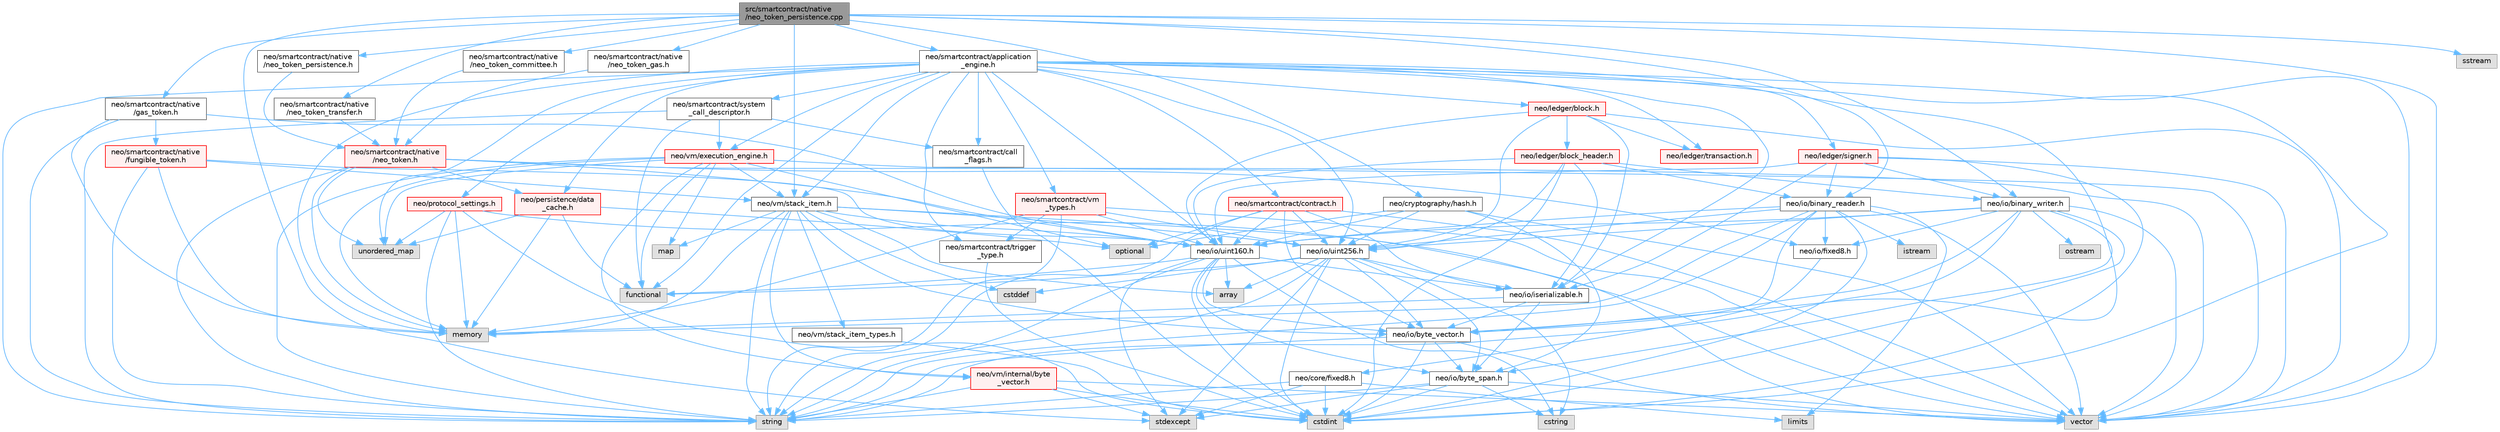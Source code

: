 digraph "src/smartcontract/native/neo_token_persistence.cpp"
{
 // LATEX_PDF_SIZE
  bgcolor="transparent";
  edge [fontname=Helvetica,fontsize=10,labelfontname=Helvetica,labelfontsize=10];
  node [fontname=Helvetica,fontsize=10,shape=box,height=0.2,width=0.4];
  Node1 [id="Node000001",label="src/smartcontract/native\l/neo_token_persistence.cpp",height=0.2,width=0.4,color="gray40", fillcolor="grey60", style="filled", fontcolor="black",tooltip=" "];
  Node1 -> Node2 [id="edge1_Node000001_Node000002",color="steelblue1",style="solid",tooltip=" "];
  Node2 [id="Node000002",label="neo/cryptography/hash.h",height=0.2,width=0.4,color="grey40", fillcolor="white", style="filled",URL="$hash_8h.html",tooltip=" "];
  Node2 -> Node3 [id="edge2_Node000002_Node000003",color="steelblue1",style="solid",tooltip=" "];
  Node3 [id="Node000003",label="neo/io/byte_span.h",height=0.2,width=0.4,color="grey40", fillcolor="white", style="filled",URL="$io_2byte__span_8h.html",tooltip=" "];
  Node3 -> Node4 [id="edge3_Node000003_Node000004",color="steelblue1",style="solid",tooltip=" "];
  Node4 [id="Node000004",label="cstdint",height=0.2,width=0.4,color="grey60", fillcolor="#E0E0E0", style="filled",tooltip=" "];
  Node3 -> Node5 [id="edge4_Node000003_Node000005",color="steelblue1",style="solid",tooltip=" "];
  Node5 [id="Node000005",label="cstring",height=0.2,width=0.4,color="grey60", fillcolor="#E0E0E0", style="filled",tooltip=" "];
  Node3 -> Node6 [id="edge5_Node000003_Node000006",color="steelblue1",style="solid",tooltip=" "];
  Node6 [id="Node000006",label="stdexcept",height=0.2,width=0.4,color="grey60", fillcolor="#E0E0E0", style="filled",tooltip=" "];
  Node3 -> Node7 [id="edge6_Node000003_Node000007",color="steelblue1",style="solid",tooltip=" "];
  Node7 [id="Node000007",label="string",height=0.2,width=0.4,color="grey60", fillcolor="#E0E0E0", style="filled",tooltip=" "];
  Node3 -> Node8 [id="edge7_Node000003_Node000008",color="steelblue1",style="solid",tooltip=" "];
  Node8 [id="Node000008",label="vector",height=0.2,width=0.4,color="grey60", fillcolor="#E0E0E0", style="filled",tooltip=" "];
  Node2 -> Node9 [id="edge8_Node000002_Node000009",color="steelblue1",style="solid",tooltip=" "];
  Node9 [id="Node000009",label="neo/io/uint160.h",height=0.2,width=0.4,color="grey40", fillcolor="white", style="filled",URL="$uint160_8h.html",tooltip=" "];
  Node9 -> Node3 [id="edge9_Node000009_Node000003",color="steelblue1",style="solid",tooltip=" "];
  Node9 -> Node10 [id="edge10_Node000009_Node000010",color="steelblue1",style="solid",tooltip=" "];
  Node10 [id="Node000010",label="neo/io/byte_vector.h",height=0.2,width=0.4,color="grey40", fillcolor="white", style="filled",URL="$io_2byte__vector_8h.html",tooltip=" "];
  Node10 -> Node3 [id="edge11_Node000010_Node000003",color="steelblue1",style="solid",tooltip=" "];
  Node10 -> Node4 [id="edge12_Node000010_Node000004",color="steelblue1",style="solid",tooltip=" "];
  Node10 -> Node7 [id="edge13_Node000010_Node000007",color="steelblue1",style="solid",tooltip=" "];
  Node10 -> Node8 [id="edge14_Node000010_Node000008",color="steelblue1",style="solid",tooltip=" "];
  Node9 -> Node11 [id="edge15_Node000009_Node000011",color="steelblue1",style="solid",tooltip=" "];
  Node11 [id="Node000011",label="neo/io/iserializable.h",height=0.2,width=0.4,color="grey40", fillcolor="white", style="filled",URL="$iserializable_8h.html",tooltip=" "];
  Node11 -> Node3 [id="edge16_Node000011_Node000003",color="steelblue1",style="solid",tooltip=" "];
  Node11 -> Node10 [id="edge17_Node000011_Node000010",color="steelblue1",style="solid",tooltip=" "];
  Node11 -> Node12 [id="edge18_Node000011_Node000012",color="steelblue1",style="solid",tooltip=" "];
  Node12 [id="Node000012",label="memory",height=0.2,width=0.4,color="grey60", fillcolor="#E0E0E0", style="filled",tooltip=" "];
  Node9 -> Node13 [id="edge19_Node000009_Node000013",color="steelblue1",style="solid",tooltip=" "];
  Node13 [id="Node000013",label="array",height=0.2,width=0.4,color="grey60", fillcolor="#E0E0E0", style="filled",tooltip=" "];
  Node9 -> Node4 [id="edge20_Node000009_Node000004",color="steelblue1",style="solid",tooltip=" "];
  Node9 -> Node5 [id="edge21_Node000009_Node000005",color="steelblue1",style="solid",tooltip=" "];
  Node9 -> Node14 [id="edge22_Node000009_Node000014",color="steelblue1",style="solid",tooltip=" "];
  Node14 [id="Node000014",label="functional",height=0.2,width=0.4,color="grey60", fillcolor="#E0E0E0", style="filled",tooltip=" "];
  Node9 -> Node6 [id="edge23_Node000009_Node000006",color="steelblue1",style="solid",tooltip=" "];
  Node9 -> Node7 [id="edge24_Node000009_Node000007",color="steelblue1",style="solid",tooltip=" "];
  Node2 -> Node15 [id="edge25_Node000002_Node000015",color="steelblue1",style="solid",tooltip=" "];
  Node15 [id="Node000015",label="neo/io/uint256.h",height=0.2,width=0.4,color="grey40", fillcolor="white", style="filled",URL="$uint256_8h.html",tooltip=" "];
  Node15 -> Node3 [id="edge26_Node000015_Node000003",color="steelblue1",style="solid",tooltip=" "];
  Node15 -> Node10 [id="edge27_Node000015_Node000010",color="steelblue1",style="solid",tooltip=" "];
  Node15 -> Node11 [id="edge28_Node000015_Node000011",color="steelblue1",style="solid",tooltip=" "];
  Node15 -> Node13 [id="edge29_Node000015_Node000013",color="steelblue1",style="solid",tooltip=" "];
  Node15 -> Node16 [id="edge30_Node000015_Node000016",color="steelblue1",style="solid",tooltip=" "];
  Node16 [id="Node000016",label="cstddef",height=0.2,width=0.4,color="grey60", fillcolor="#E0E0E0", style="filled",tooltip=" "];
  Node15 -> Node4 [id="edge31_Node000015_Node000004",color="steelblue1",style="solid",tooltip=" "];
  Node15 -> Node5 [id="edge32_Node000015_Node000005",color="steelblue1",style="solid",tooltip=" "];
  Node15 -> Node14 [id="edge33_Node000015_Node000014",color="steelblue1",style="solid",tooltip=" "];
  Node15 -> Node6 [id="edge34_Node000015_Node000006",color="steelblue1",style="solid",tooltip=" "];
  Node15 -> Node7 [id="edge35_Node000015_Node000007",color="steelblue1",style="solid",tooltip=" "];
  Node2 -> Node17 [id="edge36_Node000002_Node000017",color="steelblue1",style="solid",tooltip=" "];
  Node17 [id="Node000017",label="optional",height=0.2,width=0.4,color="grey60", fillcolor="#E0E0E0", style="filled",tooltip=" "];
  Node2 -> Node8 [id="edge37_Node000002_Node000008",color="steelblue1",style="solid",tooltip=" "];
  Node1 -> Node18 [id="edge38_Node000001_Node000018",color="steelblue1",style="solid",tooltip=" "];
  Node18 [id="Node000018",label="neo/io/binary_reader.h",height=0.2,width=0.4,color="grey40", fillcolor="white", style="filled",URL="$binary__reader_8h.html",tooltip=" "];
  Node18 -> Node10 [id="edge39_Node000018_Node000010",color="steelblue1",style="solid",tooltip=" "];
  Node18 -> Node19 [id="edge40_Node000018_Node000019",color="steelblue1",style="solid",tooltip=" "];
  Node19 [id="Node000019",label="neo/io/fixed8.h",height=0.2,width=0.4,color="grey40", fillcolor="white", style="filled",URL="$io_2fixed8_8h.html",tooltip=" "];
  Node19 -> Node20 [id="edge41_Node000019_Node000020",color="steelblue1",style="solid",tooltip=" "];
  Node20 [id="Node000020",label="neo/core/fixed8.h",height=0.2,width=0.4,color="grey40", fillcolor="white", style="filled",URL="$core_2fixed8_8h.html",tooltip=" "];
  Node20 -> Node4 [id="edge42_Node000020_Node000004",color="steelblue1",style="solid",tooltip=" "];
  Node20 -> Node21 [id="edge43_Node000020_Node000021",color="steelblue1",style="solid",tooltip=" "];
  Node21 [id="Node000021",label="limits",height=0.2,width=0.4,color="grey60", fillcolor="#E0E0E0", style="filled",tooltip=" "];
  Node20 -> Node6 [id="edge44_Node000020_Node000006",color="steelblue1",style="solid",tooltip=" "];
  Node20 -> Node7 [id="edge45_Node000020_Node000007",color="steelblue1",style="solid",tooltip=" "];
  Node18 -> Node9 [id="edge46_Node000018_Node000009",color="steelblue1",style="solid",tooltip=" "];
  Node18 -> Node15 [id="edge47_Node000018_Node000015",color="steelblue1",style="solid",tooltip=" "];
  Node18 -> Node4 [id="edge48_Node000018_Node000004",color="steelblue1",style="solid",tooltip=" "];
  Node18 -> Node22 [id="edge49_Node000018_Node000022",color="steelblue1",style="solid",tooltip=" "];
  Node22 [id="Node000022",label="istream",height=0.2,width=0.4,color="grey60", fillcolor="#E0E0E0", style="filled",tooltip=" "];
  Node18 -> Node21 [id="edge50_Node000018_Node000021",color="steelblue1",style="solid",tooltip=" "];
  Node18 -> Node12 [id="edge51_Node000018_Node000012",color="steelblue1",style="solid",tooltip=" "];
  Node18 -> Node7 [id="edge52_Node000018_Node000007",color="steelblue1",style="solid",tooltip=" "];
  Node18 -> Node8 [id="edge53_Node000018_Node000008",color="steelblue1",style="solid",tooltip=" "];
  Node1 -> Node23 [id="edge54_Node000001_Node000023",color="steelblue1",style="solid",tooltip=" "];
  Node23 [id="Node000023",label="neo/io/binary_writer.h",height=0.2,width=0.4,color="grey40", fillcolor="white", style="filled",URL="$binary__writer_8h.html",tooltip=" "];
  Node23 -> Node3 [id="edge55_Node000023_Node000003",color="steelblue1",style="solid",tooltip=" "];
  Node23 -> Node10 [id="edge56_Node000023_Node000010",color="steelblue1",style="solid",tooltip=" "];
  Node23 -> Node19 [id="edge57_Node000023_Node000019",color="steelblue1",style="solid",tooltip=" "];
  Node23 -> Node9 [id="edge58_Node000023_Node000009",color="steelblue1",style="solid",tooltip=" "];
  Node23 -> Node15 [id="edge59_Node000023_Node000015",color="steelblue1",style="solid",tooltip=" "];
  Node23 -> Node4 [id="edge60_Node000023_Node000004",color="steelblue1",style="solid",tooltip=" "];
  Node23 -> Node24 [id="edge61_Node000023_Node000024",color="steelblue1",style="solid",tooltip=" "];
  Node24 [id="Node000024",label="ostream",height=0.2,width=0.4,color="grey60", fillcolor="#E0E0E0", style="filled",tooltip=" "];
  Node23 -> Node7 [id="edge62_Node000023_Node000007",color="steelblue1",style="solid",tooltip=" "];
  Node23 -> Node8 [id="edge63_Node000023_Node000008",color="steelblue1",style="solid",tooltip=" "];
  Node1 -> Node25 [id="edge64_Node000001_Node000025",color="steelblue1",style="solid",tooltip=" "];
  Node25 [id="Node000025",label="neo/smartcontract/application\l_engine.h",height=0.2,width=0.4,color="grey40", fillcolor="white", style="filled",URL="$application__engine_8h.html",tooltip=" "];
  Node25 -> Node10 [id="edge65_Node000025_Node000010",color="steelblue1",style="solid",tooltip=" "];
  Node25 -> Node11 [id="edge66_Node000025_Node000011",color="steelblue1",style="solid",tooltip=" "];
  Node25 -> Node9 [id="edge67_Node000025_Node000009",color="steelblue1",style="solid",tooltip=" "];
  Node25 -> Node15 [id="edge68_Node000025_Node000015",color="steelblue1",style="solid",tooltip=" "];
  Node25 -> Node26 [id="edge69_Node000025_Node000026",color="steelblue1",style="solid",tooltip=" "];
  Node26 [id="Node000026",label="neo/ledger/block.h",height=0.2,width=0.4,color="red", fillcolor="#FFF0F0", style="filled",URL="$ledger_2block_8h.html",tooltip=" "];
  Node26 -> Node11 [id="edge70_Node000026_Node000011",color="steelblue1",style="solid",tooltip=" "];
  Node26 -> Node9 [id="edge71_Node000026_Node000009",color="steelblue1",style="solid",tooltip=" "];
  Node26 -> Node15 [id="edge72_Node000026_Node000015",color="steelblue1",style="solid",tooltip=" "];
  Node26 -> Node27 [id="edge73_Node000026_Node000027",color="steelblue1",style="solid",tooltip=" "];
  Node27 [id="Node000027",label="neo/ledger/block_header.h",height=0.2,width=0.4,color="red", fillcolor="#FFF0F0", style="filled",URL="$block__header_8h.html",tooltip=" "];
  Node27 -> Node18 [id="edge74_Node000027_Node000018",color="steelblue1",style="solid",tooltip=" "];
  Node27 -> Node23 [id="edge75_Node000027_Node000023",color="steelblue1",style="solid",tooltip=" "];
  Node27 -> Node11 [id="edge76_Node000027_Node000011",color="steelblue1",style="solid",tooltip=" "];
  Node27 -> Node9 [id="edge77_Node000027_Node000009",color="steelblue1",style="solid",tooltip=" "];
  Node27 -> Node15 [id="edge78_Node000027_Node000015",color="steelblue1",style="solid",tooltip=" "];
  Node27 -> Node4 [id="edge79_Node000027_Node000004",color="steelblue1",style="solid",tooltip=" "];
  Node26 -> Node53 [id="edge80_Node000026_Node000053",color="steelblue1",style="solid",tooltip=" "];
  Node53 [id="Node000053",label="neo/ledger/transaction.h",height=0.2,width=0.4,color="red", fillcolor="#FFF0F0", style="filled",URL="$ledger_2transaction_8h.html",tooltip=" "];
  Node26 -> Node8 [id="edge81_Node000026_Node000008",color="steelblue1",style="solid",tooltip=" "];
  Node25 -> Node57 [id="edge82_Node000025_Node000057",color="steelblue1",style="solid",tooltip=" "];
  Node57 [id="Node000057",label="neo/ledger/signer.h",height=0.2,width=0.4,color="red", fillcolor="#FFF0F0", style="filled",URL="$signer_8h.html",tooltip=" "];
  Node57 -> Node18 [id="edge83_Node000057_Node000018",color="steelblue1",style="solid",tooltip=" "];
  Node57 -> Node23 [id="edge84_Node000057_Node000023",color="steelblue1",style="solid",tooltip=" "];
  Node57 -> Node11 [id="edge85_Node000057_Node000011",color="steelblue1",style="solid",tooltip=" "];
  Node57 -> Node9 [id="edge86_Node000057_Node000009",color="steelblue1",style="solid",tooltip=" "];
  Node57 -> Node4 [id="edge87_Node000057_Node000004",color="steelblue1",style="solid",tooltip=" "];
  Node57 -> Node8 [id="edge88_Node000057_Node000008",color="steelblue1",style="solid",tooltip=" "];
  Node25 -> Node53 [id="edge89_Node000025_Node000053",color="steelblue1",style="solid",tooltip=" "];
  Node25 -> Node68 [id="edge90_Node000025_Node000068",color="steelblue1",style="solid",tooltip=" "];
  Node68 [id="Node000068",label="neo/persistence/data\l_cache.h",height=0.2,width=0.4,color="red", fillcolor="#FFF0F0", style="filled",URL="$data__cache_8h.html",tooltip=" "];
  Node68 -> Node14 [id="edge91_Node000068_Node000014",color="steelblue1",style="solid",tooltip=" "];
  Node68 -> Node12 [id="edge92_Node000068_Node000012",color="steelblue1",style="solid",tooltip=" "];
  Node68 -> Node17 [id="edge93_Node000068_Node000017",color="steelblue1",style="solid",tooltip=" "];
  Node68 -> Node39 [id="edge94_Node000068_Node000039",color="steelblue1",style="solid",tooltip=" "];
  Node39 [id="Node000039",label="unordered_map",height=0.2,width=0.4,color="grey60", fillcolor="#E0E0E0", style="filled",tooltip=" "];
  Node25 -> Node80 [id="edge95_Node000025_Node000080",color="steelblue1",style="solid",tooltip=" "];
  Node80 [id="Node000080",label="neo/protocol_settings.h",height=0.2,width=0.4,color="red", fillcolor="#FFF0F0", style="filled",URL="$protocol__settings_8h.html",tooltip=" "];
  Node80 -> Node4 [id="edge96_Node000080_Node000004",color="steelblue1",style="solid",tooltip=" "];
  Node80 -> Node12 [id="edge97_Node000080_Node000012",color="steelblue1",style="solid",tooltip=" "];
  Node80 -> Node7 [id="edge98_Node000080_Node000007",color="steelblue1",style="solid",tooltip=" "];
  Node80 -> Node39 [id="edge99_Node000080_Node000039",color="steelblue1",style="solid",tooltip=" "];
  Node80 -> Node8 [id="edge100_Node000080_Node000008",color="steelblue1",style="solid",tooltip=" "];
  Node25 -> Node82 [id="edge101_Node000025_Node000082",color="steelblue1",style="solid",tooltip=" "];
  Node82 [id="Node000082",label="neo/smartcontract/call\l_flags.h",height=0.2,width=0.4,color="grey40", fillcolor="white", style="filled",URL="$call__flags_8h.html",tooltip=" "];
  Node82 -> Node4 [id="edge102_Node000082_Node000004",color="steelblue1",style="solid",tooltip=" "];
  Node25 -> Node83 [id="edge103_Node000025_Node000083",color="steelblue1",style="solid",tooltip=" "];
  Node83 [id="Node000083",label="neo/smartcontract/contract.h",height=0.2,width=0.4,color="red", fillcolor="#FFF0F0", style="filled",URL="$contract_8h.html",tooltip=" "];
  Node83 -> Node10 [id="edge104_Node000083_Node000010",color="steelblue1",style="solid",tooltip=" "];
  Node83 -> Node11 [id="edge105_Node000083_Node000011",color="steelblue1",style="solid",tooltip=" "];
  Node83 -> Node9 [id="edge106_Node000083_Node000009",color="steelblue1",style="solid",tooltip=" "];
  Node83 -> Node15 [id="edge107_Node000083_Node000015",color="steelblue1",style="solid",tooltip=" "];
  Node83 -> Node17 [id="edge108_Node000083_Node000017",color="steelblue1",style="solid",tooltip=" "];
  Node83 -> Node7 [id="edge109_Node000083_Node000007",color="steelblue1",style="solid",tooltip=" "];
  Node83 -> Node8 [id="edge110_Node000083_Node000008",color="steelblue1",style="solid",tooltip=" "];
  Node25 -> Node84 [id="edge111_Node000025_Node000084",color="steelblue1",style="solid",tooltip=" "];
  Node84 [id="Node000084",label="neo/smartcontract/system\l_call_descriptor.h",height=0.2,width=0.4,color="grey40", fillcolor="white", style="filled",URL="$system__call__descriptor_8h.html",tooltip=" "];
  Node84 -> Node82 [id="edge112_Node000084_Node000082",color="steelblue1",style="solid",tooltip=" "];
  Node84 -> Node85 [id="edge113_Node000084_Node000085",color="steelblue1",style="solid",tooltip=" "];
  Node85 [id="Node000085",label="neo/vm/execution_engine.h",height=0.2,width=0.4,color="red", fillcolor="#FFF0F0", style="filled",URL="$execution__engine_8h.html",tooltip=" "];
  Node85 -> Node72 [id="edge114_Node000085_Node000072",color="steelblue1",style="solid",tooltip=" "];
  Node72 [id="Node000072",label="neo/vm/internal/byte\l_vector.h",height=0.2,width=0.4,color="red", fillcolor="#FFF0F0", style="filled",URL="$vm_2internal_2byte__vector_8h.html",tooltip=" "];
  Node72 -> Node4 [id="edge115_Node000072_Node000004",color="steelblue1",style="solid",tooltip=" "];
  Node72 -> Node6 [id="edge116_Node000072_Node000006",color="steelblue1",style="solid",tooltip=" "];
  Node72 -> Node7 [id="edge117_Node000072_Node000007",color="steelblue1",style="solid",tooltip=" "];
  Node72 -> Node8 [id="edge118_Node000072_Node000008",color="steelblue1",style="solid",tooltip=" "];
  Node85 -> Node71 [id="edge119_Node000085_Node000071",color="steelblue1",style="solid",tooltip=" "];
  Node71 [id="Node000071",label="neo/vm/stack_item.h",height=0.2,width=0.4,color="grey40", fillcolor="white", style="filled",URL="$stack__item_8h.html",tooltip=" "];
  Node71 -> Node10 [id="edge120_Node000071_Node000010",color="steelblue1",style="solid",tooltip=" "];
  Node71 -> Node9 [id="edge121_Node000071_Node000009",color="steelblue1",style="solid",tooltip=" "];
  Node71 -> Node15 [id="edge122_Node000071_Node000015",color="steelblue1",style="solid",tooltip=" "];
  Node71 -> Node72 [id="edge123_Node000071_Node000072",color="steelblue1",style="solid",tooltip=" "];
  Node71 -> Node74 [id="edge124_Node000071_Node000074",color="steelblue1",style="solid",tooltip=" "];
  Node74 [id="Node000074",label="neo/vm/stack_item_types.h",height=0.2,width=0.4,color="grey40", fillcolor="white", style="filled",URL="$stack__item__types_8h.html",tooltip=" "];
  Node74 -> Node4 [id="edge125_Node000074_Node000004",color="steelblue1",style="solid",tooltip=" "];
  Node71 -> Node13 [id="edge126_Node000071_Node000013",color="steelblue1",style="solid",tooltip=" "];
  Node71 -> Node16 [id="edge127_Node000071_Node000016",color="steelblue1",style="solid",tooltip=" "];
  Node71 -> Node36 [id="edge128_Node000071_Node000036",color="steelblue1",style="solid",tooltip=" "];
  Node36 [id="Node000036",label="map",height=0.2,width=0.4,color="grey60", fillcolor="#E0E0E0", style="filled",tooltip=" "];
  Node71 -> Node12 [id="edge129_Node000071_Node000012",color="steelblue1",style="solid",tooltip=" "];
  Node71 -> Node7 [id="edge130_Node000071_Node000007",color="steelblue1",style="solid",tooltip=" "];
  Node71 -> Node8 [id="edge131_Node000071_Node000008",color="steelblue1",style="solid",tooltip=" "];
  Node85 -> Node14 [id="edge132_Node000085_Node000014",color="steelblue1",style="solid",tooltip=" "];
  Node85 -> Node36 [id="edge133_Node000085_Node000036",color="steelblue1",style="solid",tooltip=" "];
  Node85 -> Node12 [id="edge134_Node000085_Node000012",color="steelblue1",style="solid",tooltip=" "];
  Node85 -> Node17 [id="edge135_Node000085_Node000017",color="steelblue1",style="solid",tooltip=" "];
  Node85 -> Node7 [id="edge136_Node000085_Node000007",color="steelblue1",style="solid",tooltip=" "];
  Node85 -> Node39 [id="edge137_Node000085_Node000039",color="steelblue1",style="solid",tooltip=" "];
  Node85 -> Node8 [id="edge138_Node000085_Node000008",color="steelblue1",style="solid",tooltip=" "];
  Node84 -> Node14 [id="edge139_Node000084_Node000014",color="steelblue1",style="solid",tooltip=" "];
  Node84 -> Node7 [id="edge140_Node000084_Node000007",color="steelblue1",style="solid",tooltip=" "];
  Node25 -> Node99 [id="edge141_Node000025_Node000099",color="steelblue1",style="solid",tooltip=" "];
  Node99 [id="Node000099",label="neo/smartcontract/trigger\l_type.h",height=0.2,width=0.4,color="grey40", fillcolor="white", style="filled",URL="$trigger__type_8h.html",tooltip=" "];
  Node99 -> Node4 [id="edge142_Node000099_Node000004",color="steelblue1",style="solid",tooltip=" "];
  Node25 -> Node100 [id="edge143_Node000025_Node000100",color="steelblue1",style="solid",tooltip=" "];
  Node100 [id="Node000100",label="neo/smartcontract/vm\l_types.h",height=0.2,width=0.4,color="red", fillcolor="#FFF0F0", style="filled",URL="$vm__types_8h.html",tooltip=" "];
  Node100 -> Node9 [id="edge144_Node000100_Node000009",color="steelblue1",style="solid",tooltip=" "];
  Node100 -> Node15 [id="edge145_Node000100_Node000015",color="steelblue1",style="solid",tooltip=" "];
  Node100 -> Node99 [id="edge146_Node000100_Node000099",color="steelblue1",style="solid",tooltip=" "];
  Node100 -> Node12 [id="edge147_Node000100_Node000012",color="steelblue1",style="solid",tooltip=" "];
  Node100 -> Node7 [id="edge148_Node000100_Node000007",color="steelblue1",style="solid",tooltip=" "];
  Node100 -> Node8 [id="edge149_Node000100_Node000008",color="steelblue1",style="solid",tooltip=" "];
  Node25 -> Node85 [id="edge150_Node000025_Node000085",color="steelblue1",style="solid",tooltip=" "];
  Node25 -> Node71 [id="edge151_Node000025_Node000071",color="steelblue1",style="solid",tooltip=" "];
  Node25 -> Node4 [id="edge152_Node000025_Node000004",color="steelblue1",style="solid",tooltip=" "];
  Node25 -> Node14 [id="edge153_Node000025_Node000014",color="steelblue1",style="solid",tooltip=" "];
  Node25 -> Node12 [id="edge154_Node000025_Node000012",color="steelblue1",style="solid",tooltip=" "];
  Node25 -> Node7 [id="edge155_Node000025_Node000007",color="steelblue1",style="solid",tooltip=" "];
  Node25 -> Node39 [id="edge156_Node000025_Node000039",color="steelblue1",style="solid",tooltip=" "];
  Node25 -> Node8 [id="edge157_Node000025_Node000008",color="steelblue1",style="solid",tooltip=" "];
  Node1 -> Node101 [id="edge158_Node000001_Node000101",color="steelblue1",style="solid",tooltip=" "];
  Node101 [id="Node000101",label="neo/smartcontract/native\l/gas_token.h",height=0.2,width=0.4,color="grey40", fillcolor="white", style="filled",URL="$gas__token_8h.html",tooltip=" "];
  Node101 -> Node9 [id="edge159_Node000101_Node000009",color="steelblue1",style="solid",tooltip=" "];
  Node101 -> Node102 [id="edge160_Node000101_Node000102",color="steelblue1",style="solid",tooltip=" "];
  Node102 [id="Node000102",label="neo/smartcontract/native\l/fungible_token.h",height=0.2,width=0.4,color="red", fillcolor="#FFF0F0", style="filled",URL="$fungible__token_8h.html",tooltip=" "];
  Node102 -> Node9 [id="edge161_Node000102_Node000009",color="steelblue1",style="solid",tooltip=" "];
  Node102 -> Node71 [id="edge162_Node000102_Node000071",color="steelblue1",style="solid",tooltip=" "];
  Node102 -> Node12 [id="edge163_Node000102_Node000012",color="steelblue1",style="solid",tooltip=" "];
  Node102 -> Node7 [id="edge164_Node000102_Node000007",color="steelblue1",style="solid",tooltip=" "];
  Node101 -> Node12 [id="edge165_Node000101_Node000012",color="steelblue1",style="solid",tooltip=" "];
  Node101 -> Node7 [id="edge166_Node000101_Node000007",color="steelblue1",style="solid",tooltip=" "];
  Node1 -> Node104 [id="edge167_Node000001_Node000104",color="steelblue1",style="solid",tooltip=" "];
  Node104 [id="Node000104",label="neo/smartcontract/native\l/neo_token_committee.h",height=0.2,width=0.4,color="grey40", fillcolor="white", style="filled",URL="$neo__token__committee_8h.html",tooltip=" "];
  Node104 -> Node105 [id="edge168_Node000104_Node000105",color="steelblue1",style="solid",tooltip=" "];
  Node105 [id="Node000105",label="neo/smartcontract/native\l/neo_token.h",height=0.2,width=0.4,color="red", fillcolor="#FFF0F0", style="filled",URL="$neo__token_8h.html",tooltip=" "];
  Node105 -> Node19 [id="edge169_Node000105_Node000019",color="steelblue1",style="solid",tooltip=" "];
  Node105 -> Node9 [id="edge170_Node000105_Node000009",color="steelblue1",style="solid",tooltip=" "];
  Node105 -> Node68 [id="edge171_Node000105_Node000068",color="steelblue1",style="solid",tooltip=" "];
  Node105 -> Node12 [id="edge172_Node000105_Node000012",color="steelblue1",style="solid",tooltip=" "];
  Node105 -> Node7 [id="edge173_Node000105_Node000007",color="steelblue1",style="solid",tooltip=" "];
  Node105 -> Node39 [id="edge174_Node000105_Node000039",color="steelblue1",style="solid",tooltip=" "];
  Node105 -> Node8 [id="edge175_Node000105_Node000008",color="steelblue1",style="solid",tooltip=" "];
  Node1 -> Node106 [id="edge176_Node000001_Node000106",color="steelblue1",style="solid",tooltip=" "];
  Node106 [id="Node000106",label="neo/smartcontract/native\l/neo_token_gas.h",height=0.2,width=0.4,color="grey40", fillcolor="white", style="filled",URL="$neo__token__gas_8h.html",tooltip=" "];
  Node106 -> Node105 [id="edge177_Node000106_Node000105",color="steelblue1",style="solid",tooltip=" "];
  Node1 -> Node107 [id="edge178_Node000001_Node000107",color="steelblue1",style="solid",tooltip=" "];
  Node107 [id="Node000107",label="neo/smartcontract/native\l/neo_token_persistence.h",height=0.2,width=0.4,color="grey40", fillcolor="white", style="filled",URL="$neo__token__persistence_8h.html",tooltip=" "];
  Node107 -> Node105 [id="edge179_Node000107_Node000105",color="steelblue1",style="solid",tooltip=" "];
  Node1 -> Node108 [id="edge180_Node000001_Node000108",color="steelblue1",style="solid",tooltip=" "];
  Node108 [id="Node000108",label="neo/smartcontract/native\l/neo_token_transfer.h",height=0.2,width=0.4,color="grey40", fillcolor="white", style="filled",URL="$neo__token__transfer_8h.html",tooltip=" "];
  Node108 -> Node105 [id="edge181_Node000108_Node000105",color="steelblue1",style="solid",tooltip=" "];
  Node1 -> Node71 [id="edge182_Node000001_Node000071",color="steelblue1",style="solid",tooltip=" "];
  Node1 -> Node75 [id="edge183_Node000001_Node000075",color="steelblue1",style="solid",tooltip=" "];
  Node75 [id="Node000075",label="sstream",height=0.2,width=0.4,color="grey60", fillcolor="#E0E0E0", style="filled",tooltip=" "];
  Node1 -> Node6 [id="edge184_Node000001_Node000006",color="steelblue1",style="solid",tooltip=" "];
  Node1 -> Node8 [id="edge185_Node000001_Node000008",color="steelblue1",style="solid",tooltip=" "];
}
